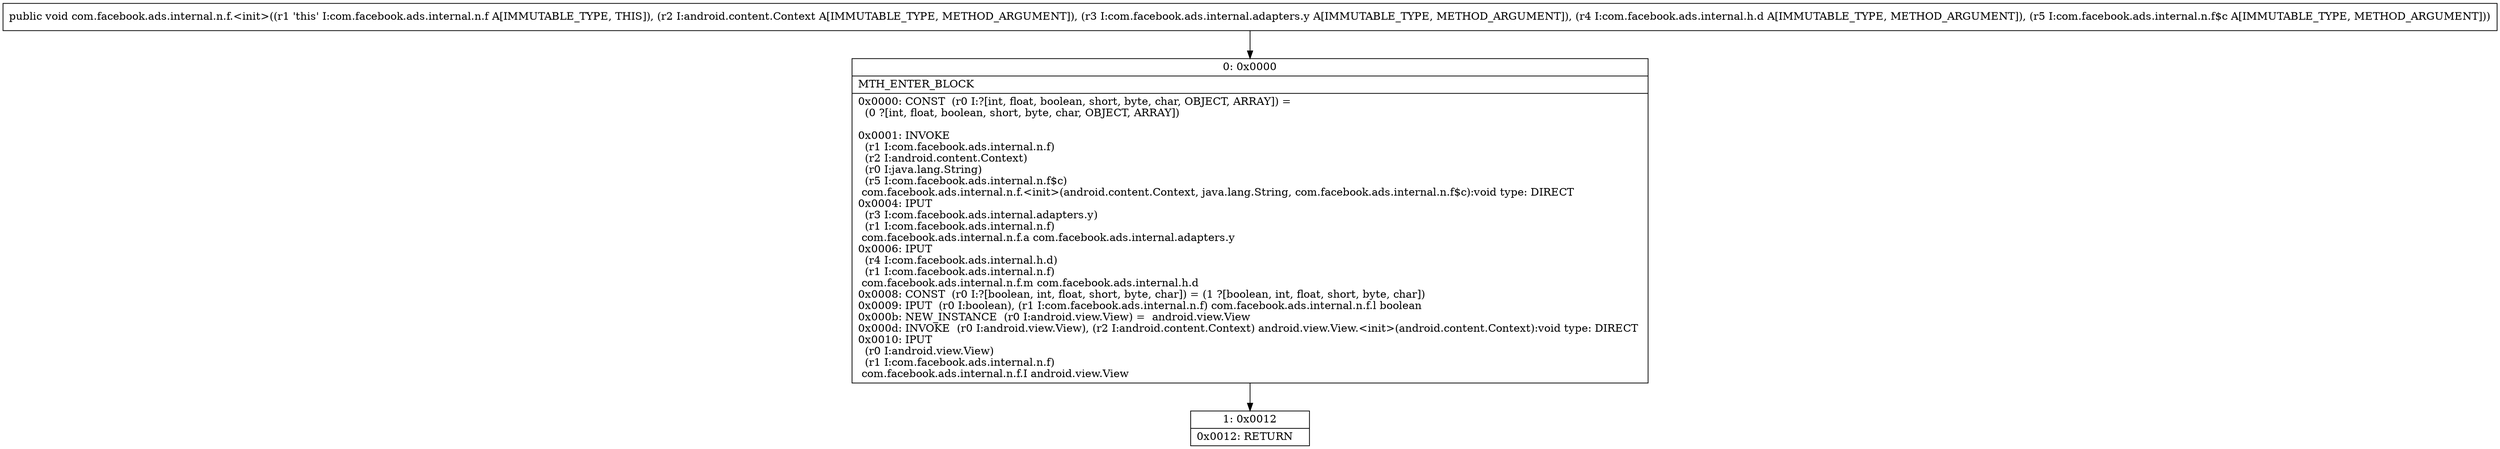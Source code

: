 digraph "CFG forcom.facebook.ads.internal.n.f.\<init\>(Landroid\/content\/Context;Lcom\/facebook\/ads\/internal\/adapters\/y;Lcom\/facebook\/ads\/internal\/h\/d;Lcom\/facebook\/ads\/internal\/n\/f$c;)V" {
Node_0 [shape=record,label="{0\:\ 0x0000|MTH_ENTER_BLOCK\l|0x0000: CONST  (r0 I:?[int, float, boolean, short, byte, char, OBJECT, ARRAY]) = \l  (0 ?[int, float, boolean, short, byte, char, OBJECT, ARRAY])\l \l0x0001: INVOKE  \l  (r1 I:com.facebook.ads.internal.n.f)\l  (r2 I:android.content.Context)\l  (r0 I:java.lang.String)\l  (r5 I:com.facebook.ads.internal.n.f$c)\l com.facebook.ads.internal.n.f.\<init\>(android.content.Context, java.lang.String, com.facebook.ads.internal.n.f$c):void type: DIRECT \l0x0004: IPUT  \l  (r3 I:com.facebook.ads.internal.adapters.y)\l  (r1 I:com.facebook.ads.internal.n.f)\l com.facebook.ads.internal.n.f.a com.facebook.ads.internal.adapters.y \l0x0006: IPUT  \l  (r4 I:com.facebook.ads.internal.h.d)\l  (r1 I:com.facebook.ads.internal.n.f)\l com.facebook.ads.internal.n.f.m com.facebook.ads.internal.h.d \l0x0008: CONST  (r0 I:?[boolean, int, float, short, byte, char]) = (1 ?[boolean, int, float, short, byte, char]) \l0x0009: IPUT  (r0 I:boolean), (r1 I:com.facebook.ads.internal.n.f) com.facebook.ads.internal.n.f.l boolean \l0x000b: NEW_INSTANCE  (r0 I:android.view.View) =  android.view.View \l0x000d: INVOKE  (r0 I:android.view.View), (r2 I:android.content.Context) android.view.View.\<init\>(android.content.Context):void type: DIRECT \l0x0010: IPUT  \l  (r0 I:android.view.View)\l  (r1 I:com.facebook.ads.internal.n.f)\l com.facebook.ads.internal.n.f.I android.view.View \l}"];
Node_1 [shape=record,label="{1\:\ 0x0012|0x0012: RETURN   \l}"];
MethodNode[shape=record,label="{public void com.facebook.ads.internal.n.f.\<init\>((r1 'this' I:com.facebook.ads.internal.n.f A[IMMUTABLE_TYPE, THIS]), (r2 I:android.content.Context A[IMMUTABLE_TYPE, METHOD_ARGUMENT]), (r3 I:com.facebook.ads.internal.adapters.y A[IMMUTABLE_TYPE, METHOD_ARGUMENT]), (r4 I:com.facebook.ads.internal.h.d A[IMMUTABLE_TYPE, METHOD_ARGUMENT]), (r5 I:com.facebook.ads.internal.n.f$c A[IMMUTABLE_TYPE, METHOD_ARGUMENT])) }"];
MethodNode -> Node_0;
Node_0 -> Node_1;
}

